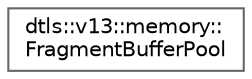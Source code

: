 digraph "Graphical Class Hierarchy"
{
 // LATEX_PDF_SIZE
  bgcolor="transparent";
  edge [fontname=Helvetica,fontsize=10,labelfontname=Helvetica,labelfontsize=10];
  node [fontname=Helvetica,fontsize=10,shape=box,height=0.2,width=0.4];
  rankdir="LR";
  Node0 [id="Node000000",label="dtls::v13::memory::\lFragmentBufferPool",height=0.2,width=0.4,color="grey40", fillcolor="white", style="filled",URL="$classdtls_1_1v13_1_1memory_1_1FragmentBufferPool.html",tooltip=" "];
}
